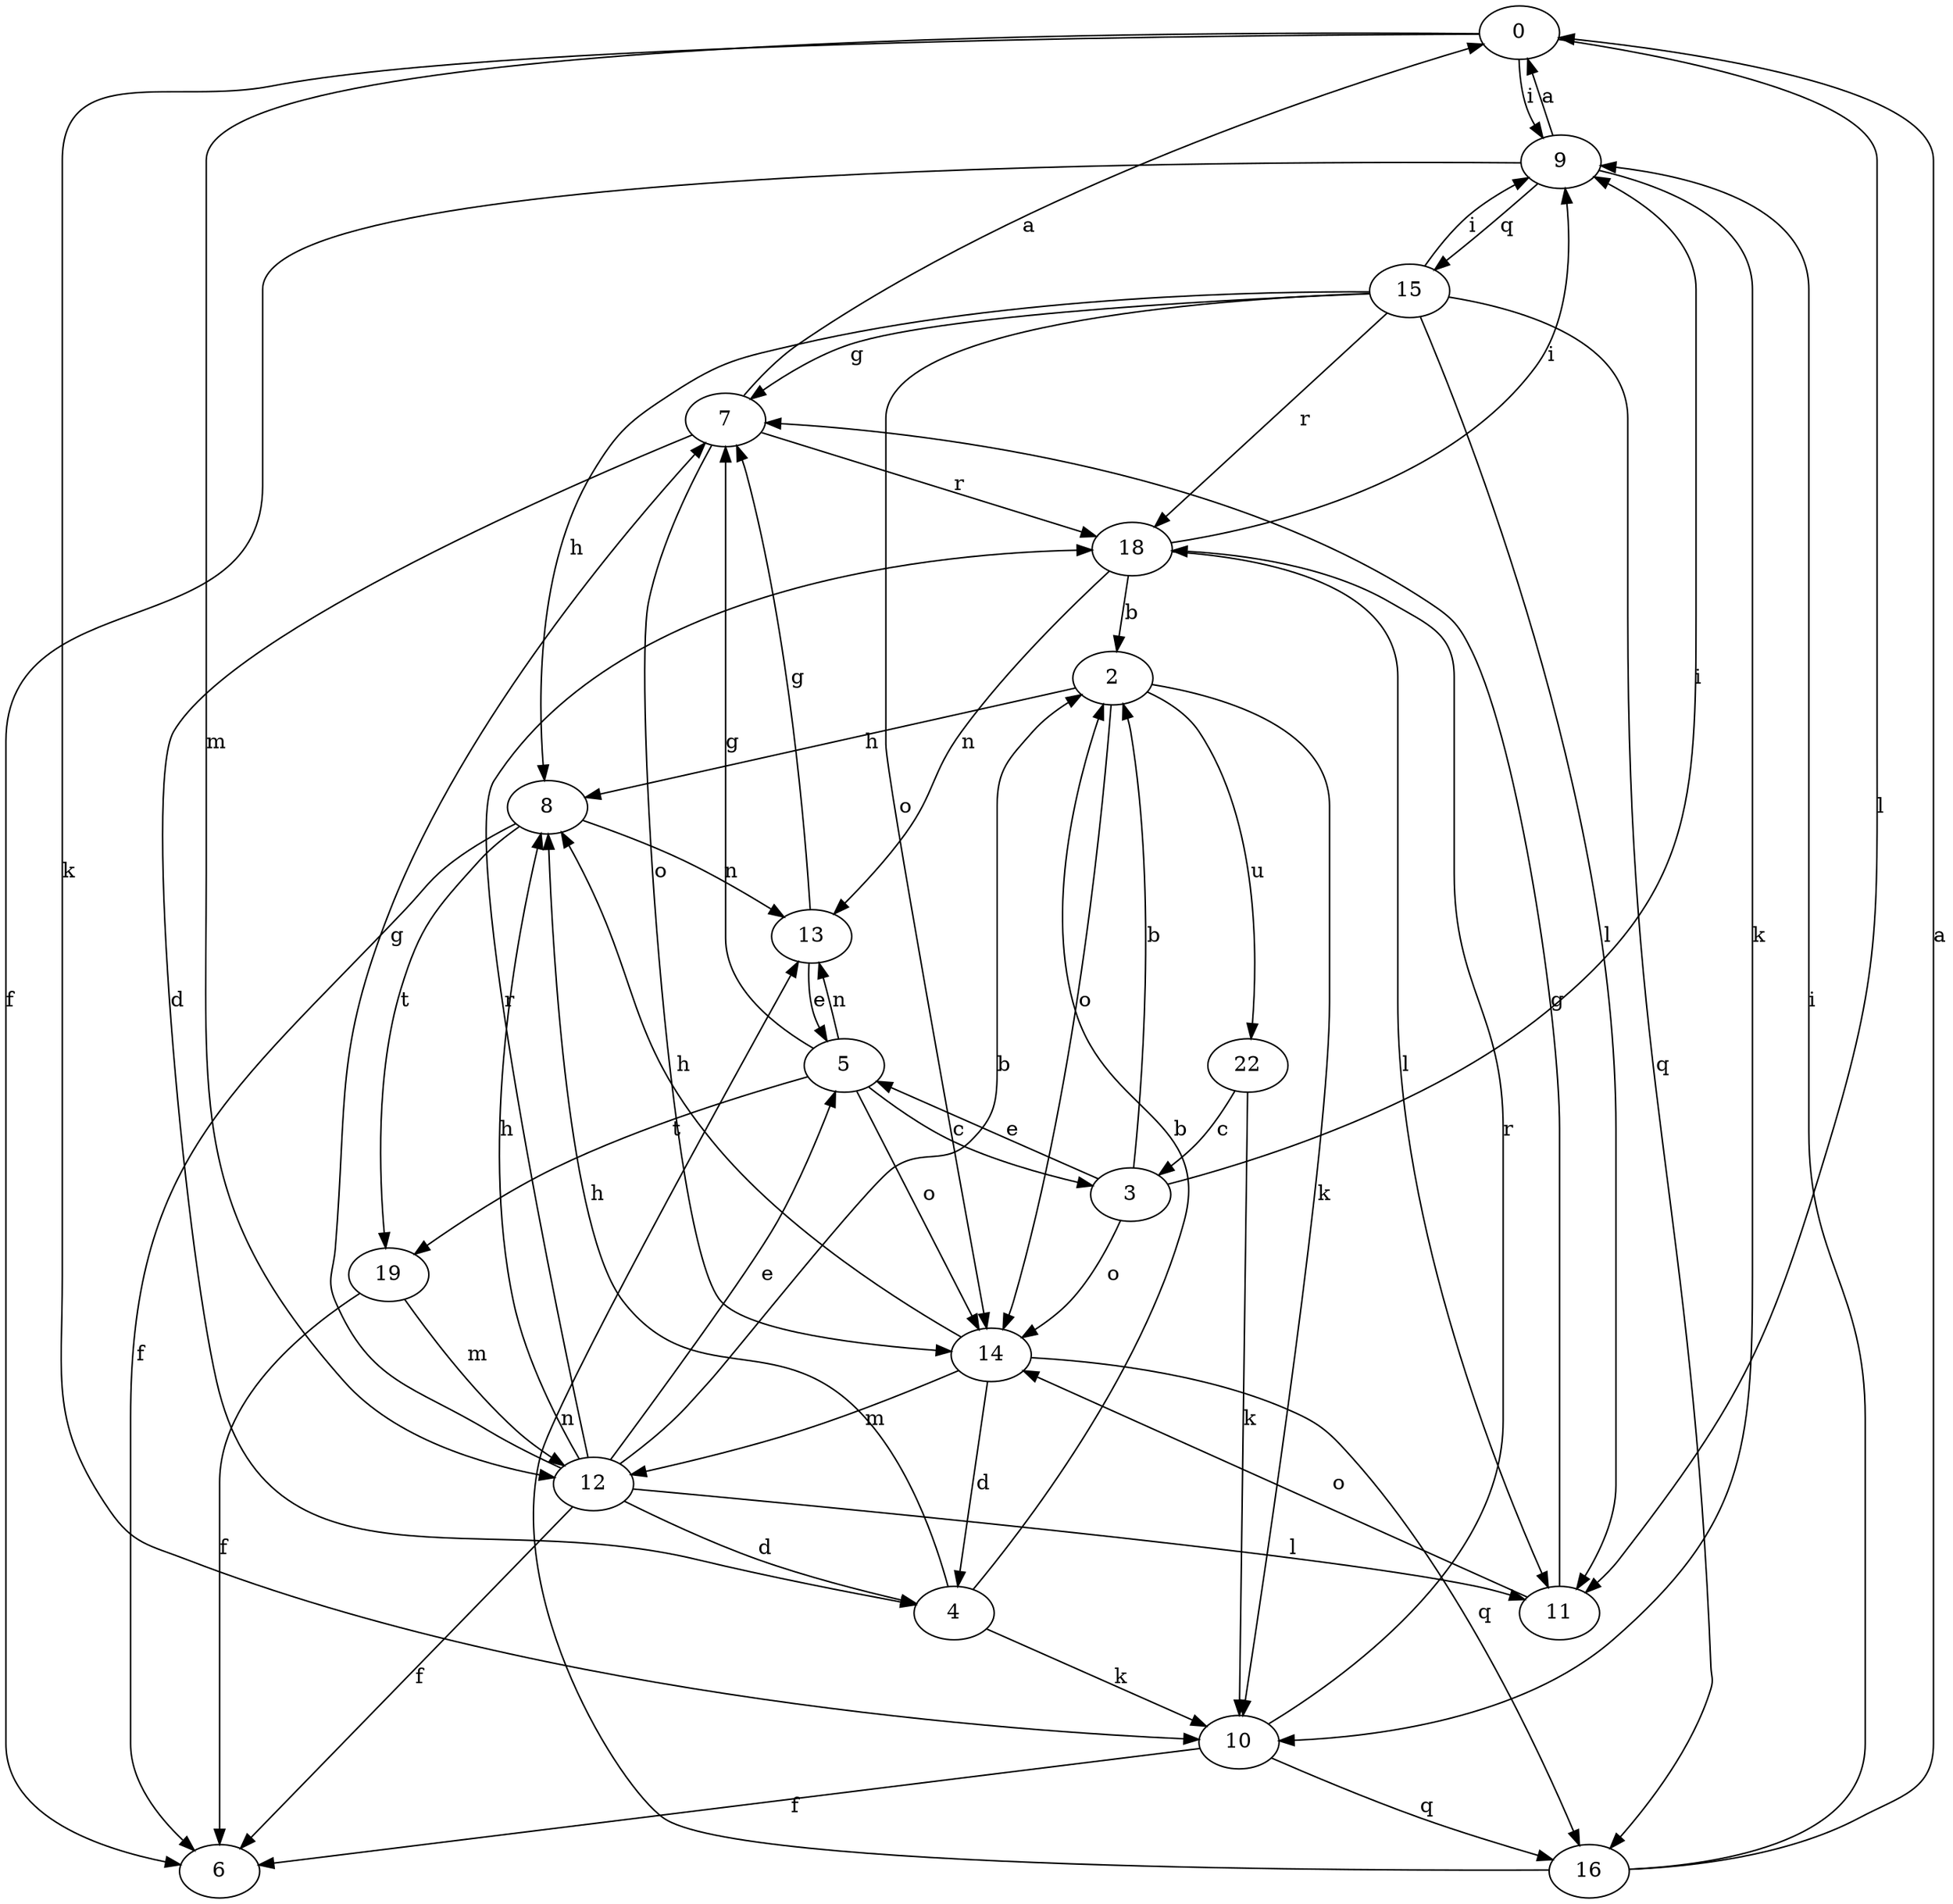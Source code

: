 strict digraph  {
0;
2;
3;
4;
5;
6;
7;
8;
9;
10;
11;
12;
13;
14;
15;
16;
18;
19;
22;
0 -> 9  [label=i];
0 -> 10  [label=k];
0 -> 11  [label=l];
0 -> 12  [label=m];
2 -> 8  [label=h];
2 -> 10  [label=k];
2 -> 14  [label=o];
2 -> 22  [label=u];
3 -> 2  [label=b];
3 -> 5  [label=e];
3 -> 9  [label=i];
3 -> 14  [label=o];
4 -> 2  [label=b];
4 -> 8  [label=h];
4 -> 10  [label=k];
5 -> 3  [label=c];
5 -> 7  [label=g];
5 -> 13  [label=n];
5 -> 14  [label=o];
5 -> 19  [label=t];
7 -> 0  [label=a];
7 -> 4  [label=d];
7 -> 14  [label=o];
7 -> 18  [label=r];
8 -> 6  [label=f];
8 -> 13  [label=n];
8 -> 19  [label=t];
9 -> 0  [label=a];
9 -> 6  [label=f];
9 -> 10  [label=k];
9 -> 15  [label=q];
10 -> 6  [label=f];
10 -> 16  [label=q];
10 -> 18  [label=r];
11 -> 7  [label=g];
11 -> 14  [label=o];
12 -> 2  [label=b];
12 -> 4  [label=d];
12 -> 5  [label=e];
12 -> 6  [label=f];
12 -> 7  [label=g];
12 -> 8  [label=h];
12 -> 11  [label=l];
12 -> 18  [label=r];
13 -> 5  [label=e];
13 -> 7  [label=g];
14 -> 4  [label=d];
14 -> 8  [label=h];
14 -> 12  [label=m];
14 -> 16  [label=q];
15 -> 7  [label=g];
15 -> 8  [label=h];
15 -> 9  [label=i];
15 -> 11  [label=l];
15 -> 14  [label=o];
15 -> 16  [label=q];
15 -> 18  [label=r];
16 -> 0  [label=a];
16 -> 9  [label=i];
16 -> 13  [label=n];
18 -> 2  [label=b];
18 -> 9  [label=i];
18 -> 11  [label=l];
18 -> 13  [label=n];
19 -> 6  [label=f];
19 -> 12  [label=m];
22 -> 3  [label=c];
22 -> 10  [label=k];
}
